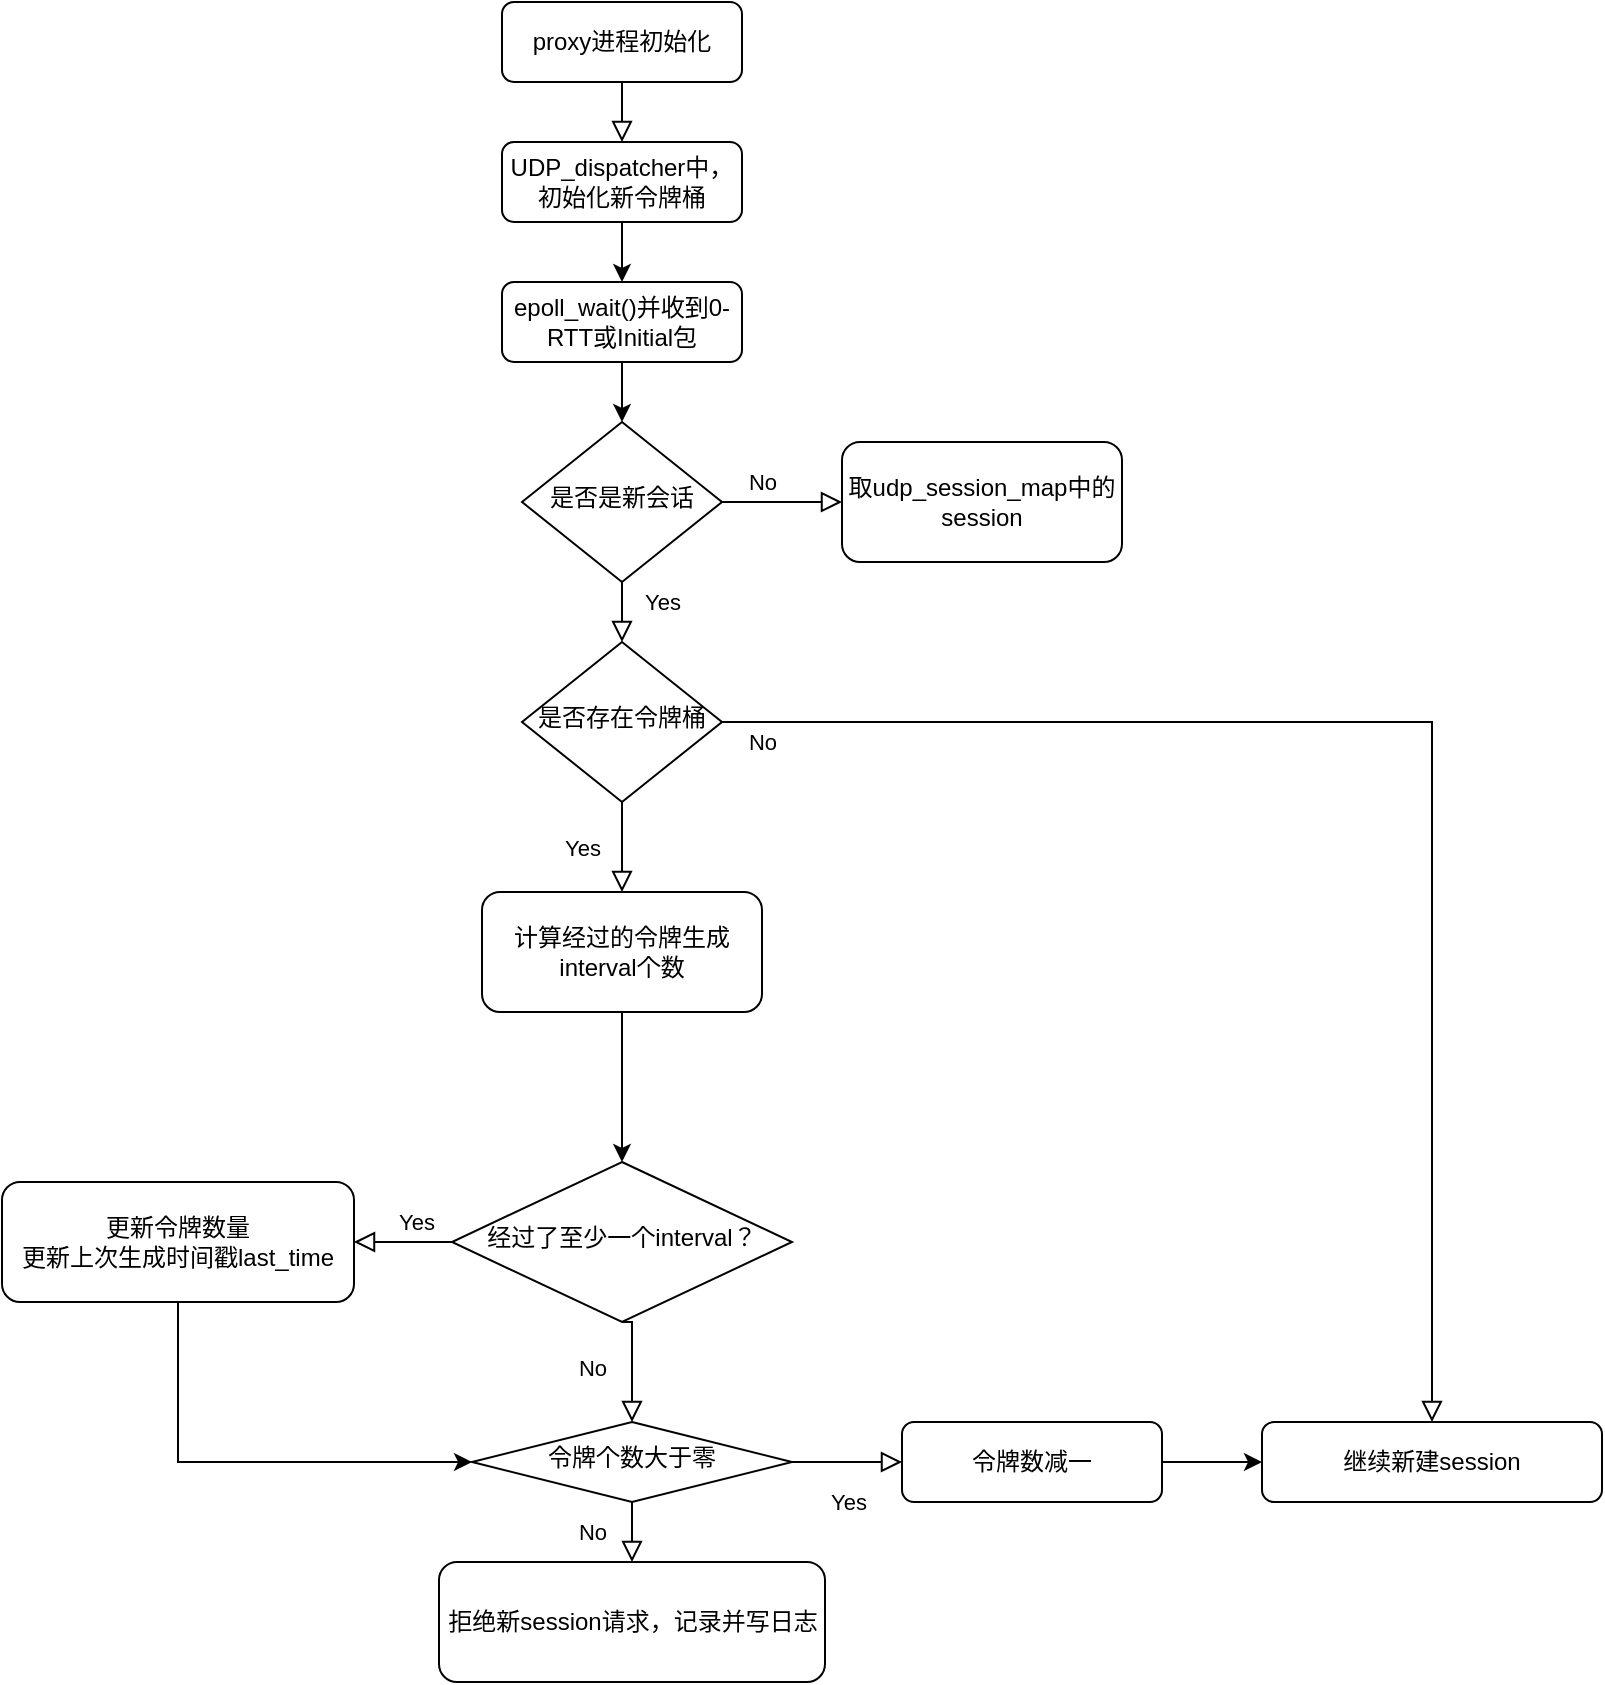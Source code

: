 <mxfile version="21.6.9" type="github">
  <diagram id="C5RBs43oDa-KdzZeNtuy" name="Page-1">
    <mxGraphModel dx="2501" dy="771" grid="1" gridSize="10" guides="1" tooltips="1" connect="1" arrows="1" fold="1" page="1" pageScale="1" pageWidth="827" pageHeight="1169" math="0" shadow="0">
      <root>
        <mxCell id="WIyWlLk6GJQsqaUBKTNV-0" />
        <mxCell id="WIyWlLk6GJQsqaUBKTNV-1" parent="WIyWlLk6GJQsqaUBKTNV-0" />
        <mxCell id="WIyWlLk6GJQsqaUBKTNV-2" value="" style="rounded=0;html=1;jettySize=auto;orthogonalLoop=1;fontSize=11;endArrow=block;endFill=0;endSize=8;strokeWidth=1;shadow=0;labelBackgroundColor=none;edgeStyle=orthogonalEdgeStyle;entryX=0.5;entryY=0;entryDx=0;entryDy=0;" parent="WIyWlLk6GJQsqaUBKTNV-1" source="WIyWlLk6GJQsqaUBKTNV-3" target="V_LDSARbya6VHITmil84-0" edge="1">
          <mxGeometry relative="1" as="geometry" />
        </mxCell>
        <mxCell id="WIyWlLk6GJQsqaUBKTNV-3" value="proxy进程初始化" style="rounded=1;whiteSpace=wrap;html=1;fontSize=12;glass=0;strokeWidth=1;shadow=0;" parent="WIyWlLk6GJQsqaUBKTNV-1" vertex="1">
          <mxGeometry x="160" y="80" width="120" height="40" as="geometry" />
        </mxCell>
        <mxCell id="WIyWlLk6GJQsqaUBKTNV-4" value="Yes" style="rounded=0;html=1;jettySize=auto;orthogonalLoop=1;fontSize=11;endArrow=block;endFill=0;endSize=8;strokeWidth=1;shadow=0;labelBackgroundColor=none;edgeStyle=orthogonalEdgeStyle;exitX=0.5;exitY=1;exitDx=0;exitDy=0;entryX=0.5;entryY=0;entryDx=0;entryDy=0;" parent="WIyWlLk6GJQsqaUBKTNV-1" source="V_LDSARbya6VHITmil84-10" target="V_LDSARbya6VHITmil84-17" edge="1">
          <mxGeometry y="-20" relative="1" as="geometry">
            <mxPoint as="offset" />
            <mxPoint x="130" y="460" as="sourcePoint" />
            <mxPoint x="220" y="500" as="targetPoint" />
            <Array as="points" />
          </mxGeometry>
        </mxCell>
        <mxCell id="WIyWlLk6GJQsqaUBKTNV-6" value="是否是新会话" style="rhombus;whiteSpace=wrap;html=1;shadow=0;fontFamily=Helvetica;fontSize=12;align=center;strokeWidth=1;spacing=6;spacingTop=-4;" parent="WIyWlLk6GJQsqaUBKTNV-1" vertex="1">
          <mxGeometry x="170" y="290" width="100" height="80" as="geometry" />
        </mxCell>
        <mxCell id="V_LDSARbya6VHITmil84-0" value="UDP_dispatcher中，初始化新令牌桶" style="rounded=1;whiteSpace=wrap;html=1;fontSize=12;glass=0;strokeWidth=1;shadow=0;" parent="WIyWlLk6GJQsqaUBKTNV-1" vertex="1">
          <mxGeometry x="160" y="150" width="120" height="40" as="geometry" />
        </mxCell>
        <mxCell id="V_LDSARbya6VHITmil84-2" value="" style="endArrow=classic;html=1;rounded=0;exitX=0.5;exitY=1;exitDx=0;exitDy=0;entryX=0.5;entryY=0;entryDx=0;entryDy=0;" parent="WIyWlLk6GJQsqaUBKTNV-1" source="V_LDSARbya6VHITmil84-0" target="V_LDSARbya6VHITmil84-4" edge="1">
          <mxGeometry width="50" height="50" relative="1" as="geometry">
            <mxPoint x="390" y="300" as="sourcePoint" />
            <mxPoint x="235" y="240" as="targetPoint" />
          </mxGeometry>
        </mxCell>
        <mxCell id="V_LDSARbya6VHITmil84-4" value="epoll_wait()并收到0-RTT或Initial包" style="rounded=1;whiteSpace=wrap;html=1;fontSize=12;glass=0;strokeWidth=1;shadow=0;" parent="WIyWlLk6GJQsqaUBKTNV-1" vertex="1">
          <mxGeometry x="160" y="220" width="120" height="40" as="geometry" />
        </mxCell>
        <mxCell id="V_LDSARbya6VHITmil84-7" value="" style="endArrow=classic;html=1;rounded=0;exitX=0.5;exitY=1;exitDx=0;exitDy=0;" parent="WIyWlLk6GJQsqaUBKTNV-1" source="V_LDSARbya6VHITmil84-4" target="WIyWlLk6GJQsqaUBKTNV-6" edge="1">
          <mxGeometry width="50" height="50" relative="1" as="geometry">
            <mxPoint x="230" y="200" as="sourcePoint" />
            <mxPoint x="220" y="290" as="targetPoint" />
          </mxGeometry>
        </mxCell>
        <mxCell id="V_LDSARbya6VHITmil84-10" value="是否存在令牌桶" style="rhombus;whiteSpace=wrap;html=1;shadow=0;fontFamily=Helvetica;fontSize=12;align=center;strokeWidth=1;spacing=6;spacingTop=-4;" parent="WIyWlLk6GJQsqaUBKTNV-1" vertex="1">
          <mxGeometry x="170" y="400" width="100" height="80" as="geometry" />
        </mxCell>
        <mxCell id="V_LDSARbya6VHITmil84-16" value="经过了至少一个interval？" style="rhombus;whiteSpace=wrap;html=1;shadow=0;fontFamily=Helvetica;fontSize=12;align=center;strokeWidth=1;spacing=6;spacingTop=-4;" parent="WIyWlLk6GJQsqaUBKTNV-1" vertex="1">
          <mxGeometry x="135" y="660" width="170" height="80" as="geometry" />
        </mxCell>
        <mxCell id="V_LDSARbya6VHITmil84-42" style="edgeStyle=orthogonalEdgeStyle;rounded=0;orthogonalLoop=1;jettySize=auto;html=1;exitX=0.5;exitY=1;exitDx=0;exitDy=0;entryX=0.5;entryY=0;entryDx=0;entryDy=0;" parent="WIyWlLk6GJQsqaUBKTNV-1" source="V_LDSARbya6VHITmil84-17" target="V_LDSARbya6VHITmil84-16" edge="1">
          <mxGeometry relative="1" as="geometry">
            <Array as="points">
              <mxPoint x="220" y="650" />
              <mxPoint x="220" y="650" />
            </Array>
          </mxGeometry>
        </mxCell>
        <mxCell id="V_LDSARbya6VHITmil84-17" value="计算经过的令牌生成interval个数" style="rounded=1;whiteSpace=wrap;html=1;fontSize=12;glass=0;strokeWidth=1;shadow=0;" parent="WIyWlLk6GJQsqaUBKTNV-1" vertex="1">
          <mxGeometry x="150" y="525" width="140" height="60" as="geometry" />
        </mxCell>
        <mxCell id="V_LDSARbya6VHITmil84-52" style="edgeStyle=orthogonalEdgeStyle;rounded=0;orthogonalLoop=1;jettySize=auto;html=1;exitX=0.5;exitY=1;exitDx=0;exitDy=0;entryX=0;entryY=0.5;entryDx=0;entryDy=0;" parent="WIyWlLk6GJQsqaUBKTNV-1" source="V_LDSARbya6VHITmil84-19" target="V_LDSARbya6VHITmil84-21" edge="1">
          <mxGeometry relative="1" as="geometry" />
        </mxCell>
        <mxCell id="V_LDSARbya6VHITmil84-19" value="更新令牌数量&lt;br&gt;更新上次生成时间戳last_time" style="rounded=1;whiteSpace=wrap;html=1;fontSize=12;glass=0;strokeWidth=1;shadow=0;" parent="WIyWlLk6GJQsqaUBKTNV-1" vertex="1">
          <mxGeometry x="-90" y="670" width="176" height="60" as="geometry" />
        </mxCell>
        <mxCell id="V_LDSARbya6VHITmil84-20" value="拒绝新session请求，记录并写日志" style="rounded=1;whiteSpace=wrap;html=1;fontSize=12;glass=0;strokeWidth=1;shadow=0;" parent="WIyWlLk6GJQsqaUBKTNV-1" vertex="1">
          <mxGeometry x="128.5" y="860" width="193" height="60" as="geometry" />
        </mxCell>
        <mxCell id="V_LDSARbya6VHITmil84-21" value="令牌个数大于零" style="rhombus;whiteSpace=wrap;html=1;shadow=0;fontFamily=Helvetica;fontSize=12;align=center;strokeWidth=1;spacing=6;spacingTop=-4;" parent="WIyWlLk6GJQsqaUBKTNV-1" vertex="1">
          <mxGeometry x="145" y="790" width="160" height="40" as="geometry" />
        </mxCell>
        <mxCell id="V_LDSARbya6VHITmil84-57" style="edgeStyle=orthogonalEdgeStyle;rounded=0;orthogonalLoop=1;jettySize=auto;html=1;exitX=1;exitY=0.5;exitDx=0;exitDy=0;entryX=0;entryY=0.5;entryDx=0;entryDy=0;" parent="WIyWlLk6GJQsqaUBKTNV-1" source="V_LDSARbya6VHITmil84-22" target="V_LDSARbya6VHITmil84-56" edge="1">
          <mxGeometry relative="1" as="geometry" />
        </mxCell>
        <mxCell id="V_LDSARbya6VHITmil84-22" value="令牌数减一" style="rounded=1;whiteSpace=wrap;html=1;fontSize=12;glass=0;strokeWidth=1;shadow=0;" parent="WIyWlLk6GJQsqaUBKTNV-1" vertex="1">
          <mxGeometry x="360" y="790" width="130" height="40" as="geometry" />
        </mxCell>
        <mxCell id="V_LDSARbya6VHITmil84-25" value="取udp_session_map中的session" style="rounded=1;whiteSpace=wrap;html=1;fontSize=12;glass=0;strokeWidth=1;shadow=0;" parent="WIyWlLk6GJQsqaUBKTNV-1" vertex="1">
          <mxGeometry x="330" y="300" width="140" height="60" as="geometry" />
        </mxCell>
        <mxCell id="V_LDSARbya6VHITmil84-33" value="No" style="rounded=0;html=1;jettySize=auto;orthogonalLoop=1;fontSize=11;endArrow=block;endFill=0;endSize=8;strokeWidth=1;shadow=0;labelBackgroundColor=none;edgeStyle=orthogonalEdgeStyle;entryX=0;entryY=0.5;entryDx=0;entryDy=0;" parent="WIyWlLk6GJQsqaUBKTNV-1" source="WIyWlLk6GJQsqaUBKTNV-6" target="V_LDSARbya6VHITmil84-25" edge="1">
          <mxGeometry x="-0.333" y="10" relative="1" as="geometry">
            <mxPoint as="offset" />
            <mxPoint x="230" y="380" as="sourcePoint" />
            <mxPoint x="230" y="410" as="targetPoint" />
            <Array as="points">
              <mxPoint x="290" y="330" />
              <mxPoint x="290" y="330" />
            </Array>
          </mxGeometry>
        </mxCell>
        <mxCell id="V_LDSARbya6VHITmil84-39" value="Yes" style="rounded=0;html=1;jettySize=auto;orthogonalLoop=1;fontSize=11;endArrow=block;endFill=0;endSize=8;strokeWidth=1;shadow=0;labelBackgroundColor=none;edgeStyle=orthogonalEdgeStyle;exitX=0.5;exitY=1;exitDx=0;exitDy=0;" parent="WIyWlLk6GJQsqaUBKTNV-1" source="WIyWlLk6GJQsqaUBKTNV-6" target="V_LDSARbya6VHITmil84-10" edge="1">
          <mxGeometry x="0.2" y="20" relative="1" as="geometry">
            <mxPoint as="offset" />
            <mxPoint x="280" y="340" as="sourcePoint" />
            <mxPoint x="340" y="340" as="targetPoint" />
            <Array as="points" />
          </mxGeometry>
        </mxCell>
        <mxCell id="V_LDSARbya6VHITmil84-45" value="No" style="rounded=0;html=1;jettySize=auto;orthogonalLoop=1;fontSize=11;endArrow=block;endFill=0;endSize=8;strokeWidth=1;shadow=0;labelBackgroundColor=none;edgeStyle=orthogonalEdgeStyle;entryX=0.5;entryY=0;entryDx=0;entryDy=0;exitX=0.5;exitY=1;exitDx=0;exitDy=0;" parent="WIyWlLk6GJQsqaUBKTNV-1" source="V_LDSARbya6VHITmil84-16" target="V_LDSARbya6VHITmil84-21" edge="1">
          <mxGeometry y="-20" relative="1" as="geometry">
            <mxPoint as="offset" />
            <mxPoint x="225" y="750" as="sourcePoint" />
            <mxPoint x="290" y="750" as="targetPoint" />
            <Array as="points">
              <mxPoint x="225" y="760" />
              <mxPoint x="225" y="760" />
            </Array>
          </mxGeometry>
        </mxCell>
        <mxCell id="V_LDSARbya6VHITmil84-46" value="Yes" style="rounded=0;html=1;jettySize=auto;orthogonalLoop=1;fontSize=11;endArrow=block;endFill=0;endSize=8;strokeWidth=1;shadow=0;labelBackgroundColor=none;edgeStyle=orthogonalEdgeStyle;exitX=0;exitY=0.5;exitDx=0;exitDy=0;entryX=1;entryY=0.5;entryDx=0;entryDy=0;" parent="WIyWlLk6GJQsqaUBKTNV-1" source="V_LDSARbya6VHITmil84-16" target="V_LDSARbya6VHITmil84-19" edge="1">
          <mxGeometry x="-0.259" y="-10" relative="1" as="geometry">
            <mxPoint as="offset" />
            <mxPoint x="235" y="750" as="sourcePoint" />
            <mxPoint x="-90" y="720" as="targetPoint" />
            <Array as="points" />
          </mxGeometry>
        </mxCell>
        <mxCell id="V_LDSARbya6VHITmil84-48" value="Yes" style="rounded=0;html=1;jettySize=auto;orthogonalLoop=1;fontSize=11;endArrow=block;endFill=0;endSize=8;strokeWidth=1;shadow=0;labelBackgroundColor=none;edgeStyle=orthogonalEdgeStyle;entryX=0;entryY=0.5;entryDx=0;entryDy=0;exitX=1;exitY=0.5;exitDx=0;exitDy=0;" parent="WIyWlLk6GJQsqaUBKTNV-1" source="V_LDSARbya6VHITmil84-21" target="V_LDSARbya6VHITmil84-22" edge="1">
          <mxGeometry y="-20" relative="1" as="geometry">
            <mxPoint as="offset" />
            <mxPoint x="235" y="880" as="sourcePoint" />
            <mxPoint x="235" y="930" as="targetPoint" />
            <Array as="points" />
          </mxGeometry>
        </mxCell>
        <mxCell id="V_LDSARbya6VHITmil84-50" value="No" style="rounded=0;html=1;jettySize=auto;orthogonalLoop=1;fontSize=11;endArrow=block;endFill=0;endSize=8;strokeWidth=1;shadow=0;labelBackgroundColor=none;edgeStyle=orthogonalEdgeStyle;exitX=1;exitY=0.5;exitDx=0;exitDy=0;entryX=0.5;entryY=0;entryDx=0;entryDy=0;" parent="WIyWlLk6GJQsqaUBKTNV-1" source="V_LDSARbya6VHITmil84-10" target="V_LDSARbya6VHITmil84-56" edge="1">
          <mxGeometry x="-0.943" y="-10" relative="1" as="geometry">
            <mxPoint as="offset" />
            <mxPoint x="230" y="490" as="sourcePoint" />
            <mxPoint x="390" y="670" as="targetPoint" />
            <Array as="points" />
          </mxGeometry>
        </mxCell>
        <mxCell id="V_LDSARbya6VHITmil84-56" value="继续新建session" style="rounded=1;whiteSpace=wrap;html=1;fontSize=12;glass=0;strokeWidth=1;shadow=0;" parent="WIyWlLk6GJQsqaUBKTNV-1" vertex="1">
          <mxGeometry x="540" y="790" width="170" height="40" as="geometry" />
        </mxCell>
        <mxCell id="V_LDSARbya6VHITmil84-61" value="No" style="rounded=0;html=1;jettySize=auto;orthogonalLoop=1;fontSize=11;endArrow=block;endFill=0;endSize=8;strokeWidth=1;shadow=0;labelBackgroundColor=none;edgeStyle=orthogonalEdgeStyle;entryX=0.5;entryY=0;entryDx=0;entryDy=0;exitX=0.5;exitY=1;exitDx=0;exitDy=0;" parent="WIyWlLk6GJQsqaUBKTNV-1" source="V_LDSARbya6VHITmil84-21" target="V_LDSARbya6VHITmil84-20" edge="1">
          <mxGeometry y="-20" relative="1" as="geometry">
            <mxPoint as="offset" />
            <mxPoint x="315" y="820" as="sourcePoint" />
            <mxPoint x="390" y="840" as="targetPoint" />
            <Array as="points" />
          </mxGeometry>
        </mxCell>
      </root>
    </mxGraphModel>
  </diagram>
</mxfile>

